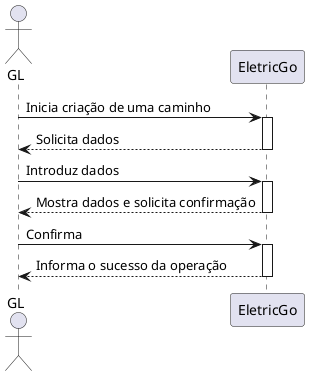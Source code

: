 @startuml
actor GL
GL -> EletricGo: Inicia criação de uma caminho
activate EletricGo
EletricGo --> GL : Solicita dados
deactivate

GL -> EletricGo: Introduz dados
activate EletricGo
EletricGo --> GL : Mostra dados e solicita confirmação
deactivate

GL -> EletricGo: Confirma
activate EletricGo
EletricGo --> GL : Informa o sucesso da operação
deactivate EletricGo
@enduml